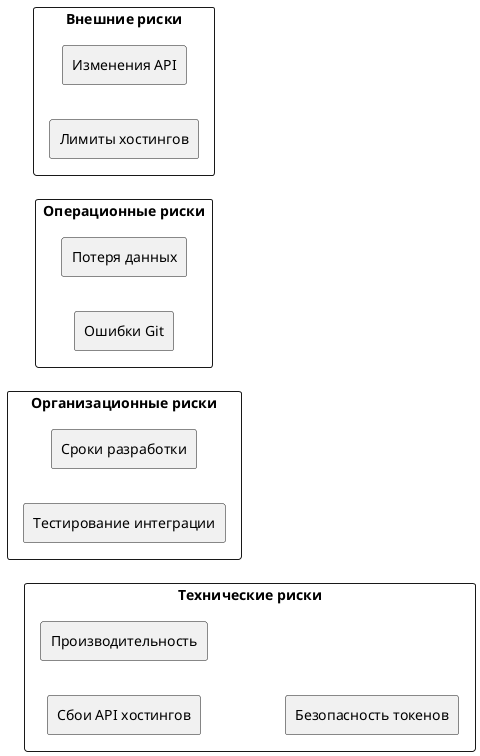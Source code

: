 @startuml
left to right direction

rectangle "Технические риски" as tech {
  rectangle "Сбои API хостингов"
  rectangle "Производительность"
  rectangle "Безопасность токенов"
}

rectangle "Организационные риски" as org {
  rectangle "Сроки разработки"
  rectangle "Тестирование интеграции"
}

rectangle "Операционные риски" as op {
  rectangle "Потеря данных"
  rectangle "Ошибки Git"
}

rectangle "Внешние риски" as ext {
  rectangle "Изменения API"
  rectangle "Лимиты хостингов"
}
@enduml

tech --> org : Влияние на график
org --> op : Недотестирование → ошибки
op --> ext : Зависимость от внешних факторов
@enduml